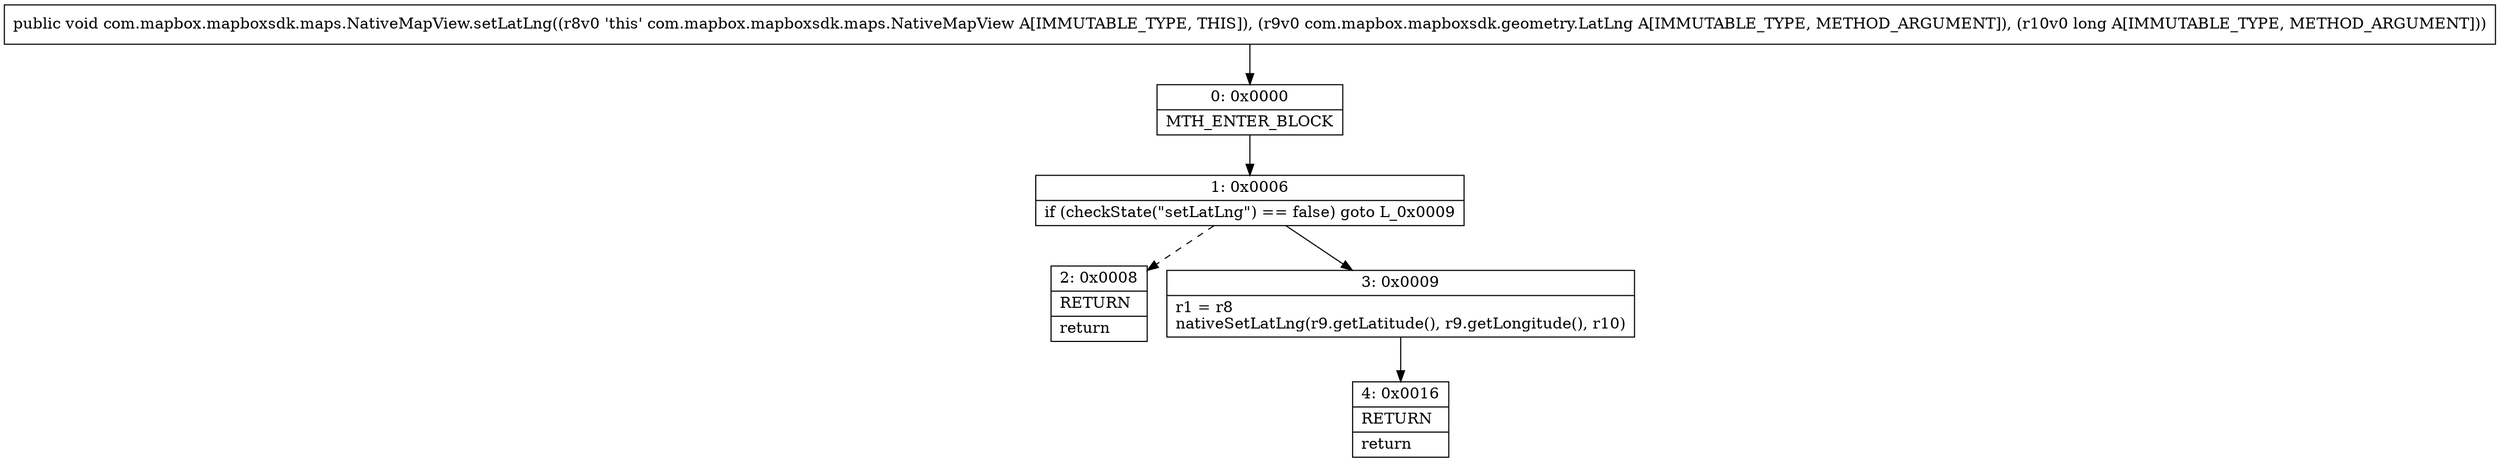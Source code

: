 digraph "CFG forcom.mapbox.mapboxsdk.maps.NativeMapView.setLatLng(Lcom\/mapbox\/mapboxsdk\/geometry\/LatLng;J)V" {
Node_0 [shape=record,label="{0\:\ 0x0000|MTH_ENTER_BLOCK\l}"];
Node_1 [shape=record,label="{1\:\ 0x0006|if (checkState(\"setLatLng\") == false) goto L_0x0009\l}"];
Node_2 [shape=record,label="{2\:\ 0x0008|RETURN\l|return\l}"];
Node_3 [shape=record,label="{3\:\ 0x0009|r1 = r8\lnativeSetLatLng(r9.getLatitude(), r9.getLongitude(), r10)\l}"];
Node_4 [shape=record,label="{4\:\ 0x0016|RETURN\l|return\l}"];
MethodNode[shape=record,label="{public void com.mapbox.mapboxsdk.maps.NativeMapView.setLatLng((r8v0 'this' com.mapbox.mapboxsdk.maps.NativeMapView A[IMMUTABLE_TYPE, THIS]), (r9v0 com.mapbox.mapboxsdk.geometry.LatLng A[IMMUTABLE_TYPE, METHOD_ARGUMENT]), (r10v0 long A[IMMUTABLE_TYPE, METHOD_ARGUMENT])) }"];
MethodNode -> Node_0;
Node_0 -> Node_1;
Node_1 -> Node_2[style=dashed];
Node_1 -> Node_3;
Node_3 -> Node_4;
}


